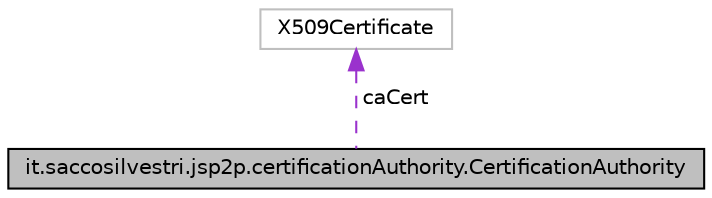 digraph G
{
  edge [fontname="Helvetica",fontsize="10",labelfontname="Helvetica",labelfontsize="10"];
  node [fontname="Helvetica",fontsize="10",shape=record];
  Node1 [label="it.saccosilvestri.jsp2p.certificationAuthority.CertificationAuthority",height=0.2,width=0.4,color="black", fillcolor="grey75", style="filled" fontcolor="black"];
  Node2 -> Node1 [dir="back",color="darkorchid3",fontsize="10",style="dashed",label=" caCert" ,fontname="Helvetica"];
  Node2 [label="X509Certificate",height=0.2,width=0.4,color="grey75", fillcolor="white", style="filled"];
}
